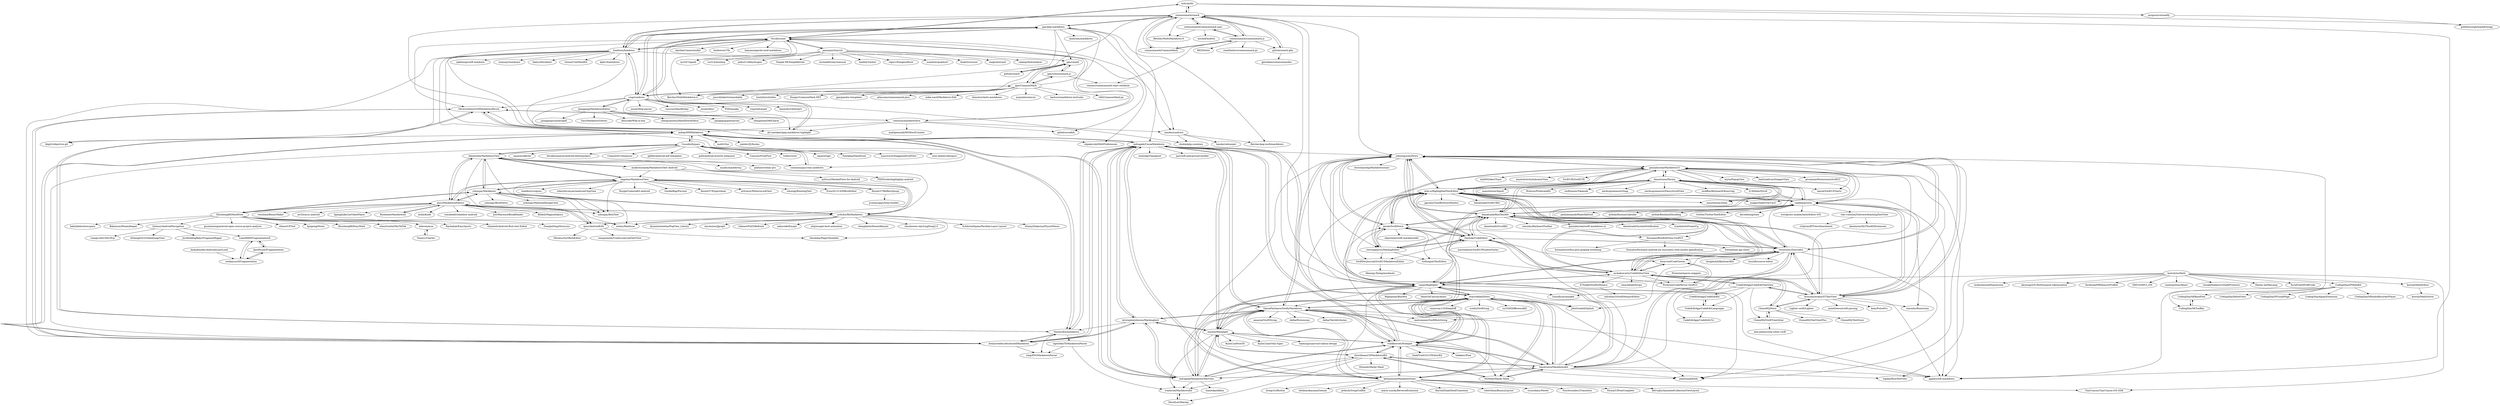 digraph G {
"mity/md4c" -> "commonmark/cmark"
"mity/md4c" -> "progsource/maddy"
"mity/md4c" -> "goldsborough/markdownpp"
"mity/md4c" -> "Orc/discount"
"mukeshsolanki/MarkdownView-Android" -> "tiagohm/MarkdownView"
"mukeshsolanki/MarkdownView-Android" -> "noties/Markwon" ["e"=1]
"mukeshsolanki/MarkdownView-Android" -> "mittsuu/MarkedView-for-Android" ["e"=1]
"mukeshsolanki/MarkdownView-Android" -> "PDDStudio/highlightjs-android" ["e"=1]
"mukeshsolanki/MarkdownView-Android" -> "falnatsheh/MarkdownView"
"dasautoooo/Parma" -> "gonzalezreal/MarkdownUI"
"dasautoooo/Parma" -> "kyle-n/HighlightedTextEditor"
"dasautoooo/Parma" -> "ftchirou/PredicateKit" ["e"=1]
"dasautoooo/Parma" -> "rajdeep/proton"
"dasautoooo/Parma" -> "twostraws/Sourceful"
"dasautoooo/Parma" -> "swiftwasm/Tokamak" ["e"=1]
"dasautoooo/Parma" -> "danielsaidi/RichTextKit"
"dasautoooo/Parma" -> "maustinstar/shiny" ["e"=1]
"dasautoooo/Parma" -> "nerdsupremacist/Snap" ["e"=1]
"dasautoooo/Parma" -> "nerdsupremacist/FancyScrollView" ["e"=1]
"dasautoooo/Parma" -> "mecid/SwiftUICharts" ["e"=1]
"dasautoooo/Parma" -> "nickffox/KeyboardObserving" ["e"=1]
"dasautoooo/Parma" -> "Q-Mobile/QGrid" ["e"=1]
"dasautoooo/Parma" -> "maustinstar/liquid" ["e"=1]
"dasautoooo/Parma" -> "paololeonardi/WaterfallGrid" ["e"=1]
"github/cmark-gfm" -> "commonmark/cmark"
"github/cmark-gfm" -> "gjtorikian/commonmarker"
"gonzalezreal/MarkdownUI" -> "dasautoooo/Parma"
"gonzalezreal/MarkdownUI" -> "kyle-n/HighlightedTextEditor"
"gonzalezreal/MarkdownUI" -> "joogps/SlideOverCard" ["e"=1]
"gonzalezreal/MarkdownUI" -> "johnxnguyen/Down"
"gonzalezreal/MarkdownUI" -> "apple/swift-markdown" ["e"=1]
"gonzalezreal/MarkdownUI" -> "exyte/PopupView" ["e"=1]
"gonzalezreal/MarkdownUI" -> "mecid/SwiftUICharts" ["e"=1]
"gonzalezreal/MarkdownUI" -> "badrinathvm/StepperView" ["e"=1]
"gonzalezreal/MarkdownUI" -> "jevonmao/PermissionsSwiftUI" ["e"=1]
"gonzalezreal/MarkdownUI" -> "maustinstar/shiny" ["e"=1]
"gonzalezreal/MarkdownUI" -> "elai950/AlertToast" ["e"=1]
"gonzalezreal/MarkdownUI" -> "exyte/ActivityIndicatorView" ["e"=1]
"gonzalezreal/MarkdownUI" -> "qeude/SwiftDown"
"gonzalezreal/MarkdownUI" -> "SwiftUIX/SwiftUIX" ["e"=1]
"gonzalezreal/MarkdownUI" -> "mchakravarty/CodeEditorView"
"iwasrobbed/Down" -> "SimonFairbairn/SwiftyMarkdown"
"iwasrobbed/Down" -> "JohnSundell/Ink" ["e"=1]
"iwasrobbed/Down" -> "keitaoouchi/MarkdownView"
"iwasrobbed/Down" -> "bmoliveira/MarkdownKit"
"iwasrobbed/Down" -> "ruddfawcett/Notepad"
"iwasrobbed/Down" -> "indragiek/CocoaMarkdown"
"iwasrobbed/Down" -> "JohnSundell/Splash" ["e"=1]
"iwasrobbed/Down" -> "macteo/Marklight"
"iwasrobbed/Down" -> "raspu/Highlightr"
"iwasrobbed/Down" -> "M2Mobi/Marky-Mark"
"iwasrobbed/Down" -> "malcommac/SwiftRichString" ["e"=1]
"iwasrobbed/Down" -> "onmyway133/DeepDiff" ["e"=1]
"iwasrobbed/Down" -> "scinfu/SwiftSoup" ["e"=1]
"iwasrobbed/Down" -> "indragiek/MarkdownTextView"
"iwasrobbed/Down" -> "ra1028/DifferenceKit" ["e"=1]
"janmojzis/tinyssh" -> "Orc/discount"
"janmojzis/tinyssh" -> "cadenji/foolrenderer" ["e"=1]
"janmojzis/tinyssh" -> "rui314/minilisp" ["e"=1]
"janmojzis/tinyssh" -> "xyz347/xpack" ["e"=1]
"janmojzis/tinyssh" -> "jedisct1/libhydrogen" ["e"=1]
"janmojzis/tinyssh" -> "Simple-XX/SimpleKernel" ["e"=1]
"janmojzis/tinyssh" -> "michaelforney/samurai" ["e"=1]
"janmojzis/tinyssh" -> "landley/toybox" ["e"=1]
"janmojzis/tinyssh" -> "rapiz1/DungeonRush" ["e"=1]
"janmojzis/tinyssh" -> "scandum/quadsort" ["e"=1]
"janmojzis/tinyssh" -> "kiukotsu/ucore" ["e"=1]
"janmojzis/tinyssh" -> "magicant/yash" ["e"=1]
"rajdeep/proton" -> "kyle-n/HighlightedTextEditor"
"rajdeep/proton" -> "airbnb/ResilientDecoding" ["e"=1]
"rajdeep/proton" -> "danielsaidi/RichTextKit"
"rajdeep/proton" -> "twitter/TwitterTextEditor" ["e"=1]
"rajdeep/proton" -> "krzyzanowskim/STTextView"
"rajdeep/proton" -> "dasautoooo/Parma"
"rajdeep/proton" -> "apple/swift-markdown" ["e"=1]
"rajdeep/proton" -> "davedelong/time" ["e"=1]
"rajdeep/proton" -> "vlas-voloshin/SubviewAttachingTextView"
"rajdeep/proton" -> "gonzalezreal/MarkdownUI"
"rajdeep/proton" -> "wordpress-mobile/AztecEditor-iOS" ["e"=1]
"rajdeep/proton" -> "airbnb/HorizonCalendar" ["e"=1]
"rajdeep/proton" -> "paololeonardi/WaterfallGrid" ["e"=1]
"rajdeep/proton" -> "simonbs/Runestone" ["e"=1]
"rajdeep/proton" -> "ruddfawcett/Notepad"
"falnatsheh/MarkdownView" -> "tiagohm/MarkdownView"
"falnatsheh/MarkdownView" -> "zzhoujay/Markdown"
"falnatsheh/MarkdownView" -> "Uncodin/bypass"
"falnatsheh/MarkdownView" -> "commonsguy/cwac-anddown"
"falnatsheh/MarkdownView" -> "myabc/markdownj" ["e"=1]
"falnatsheh/MarkdownView" -> "noties/Markwon" ["e"=1]
"falnatsheh/MarkdownView" -> "qinci/MarkdownEditors"
"falnatsheh/MarkdownView" -> "plafue/writeily-pro"
"falnatsheh/MarkdownView" -> "mukeshsolanki/MarkdownView-Android"
"falnatsheh/MarkdownView" -> "yydcdut/RxMarkdown"
"falnatsheh/MarkdownView" -> "zzhoujay/RichText" ["e"=1]
"mdiep/MMMarkdown" -> "dreamwieber/AttributedMarkdown"
"mdiep/MMMarkdown" -> "indragiek/CocoaMarkdown"
"mdiep/MMMarkdown" -> "OliverLetterer/GHMarkdownParser"
"mdiep/MMMarkdown" -> "NimbusKit/markdown"
"mdiep/MMMarkdown" -> "indragiek/MarkdownTextView"
"mdiep/MMMarkdown" -> "Uncodin/bypass"
"mdiep/MMMarkdown" -> "libgit2/objective-git" ["e"=1]
"mdiep/MMMarkdown" -> "mattt/Ono" ["e"=1]
"mdiep/MMMarkdown" -> "joeldev/JLRoutes" ["e"=1]
"mdiep/MMMarkdown" -> "shpakovski/MASPreferences" ["e"=1]
"qinci/MarkdownEditors" -> "qinci/AndroidEdit"
"qinci/MarkdownEditors" -> "zzhoujay/Markdown"
"qinci/MarkdownEditors" -> "zzhoujay/RichText" ["e"=1]
"qinci/MarkdownEditors" -> "tiagohm/MarkdownView"
"qinci/MarkdownEditors" -> "yydcdut/RxMarkdown"
"qinci/MarkdownEditors" -> "Ryeeeeee/MarkdownX"
"qinci/MarkdownEditors" -> "mthli/Knife" ["e"=1]
"qinci/MarkdownEditors" -> "Shouheng88/MarkNote"
"qinci/MarkdownEditors" -> "wasabeef/richeditor-android" ["e"=1]
"qinci/MarkdownEditors" -> "JustWayward/BookReader" ["e"=1]
"qinci/MarkdownEditors" -> "Bilibili/MagicaSakura" ["e"=1]
"qinci/MarkdownEditors" -> "venshine/BezierMaker" ["e"=1]
"qinci/MarkdownEditors" -> "mr5/icarus-android" ["e"=1]
"qinci/MarkdownEditors" -> "falnatsheh/MarkdownView"
"qinci/MarkdownEditors" -> "lipangit/JieCaoVideoPlayer" ["e"=1]
"commonmark/commonmark-spec" -> "commonmark/commonmark.js"
"commonmark/commonmark-spec" -> "commonmark/cmark"
"commonmark/commonmark-spec" -> "michelf/mdtest"
"commonmark/commonmark-spec" -> "fletcher/MultiMarkdown-6" ["e"=1]
"Uncodin/bypass" -> "commonsguy/cwac-anddown"
"Uncodin/bypass" -> "falnatsheh/MarkdownView"
"Uncodin/bypass" -> "Commit451/bypasses"
"Uncodin/bypass" -> "mdiep/MMMarkdown"
"Uncodin/bypass" -> "jgilfelt/android-adt-templates" ["e"=1]
"Uncodin/bypass" -> "path/android-priority-jobqueue" ["e"=1]
"Uncodin/bypass" -> "Comcast/FreeFlow" ["e"=1]
"Uncodin/bypass" -> "trello/victor" ["e"=1]
"Uncodin/bypass" -> "square/tape" ["e"=1]
"Uncodin/bypass" -> "foxykeep/DataDroid" ["e"=1]
"Uncodin/bypass" -> "dreamwieber/AttributedMarkdown"
"Uncodin/bypass" -> "maurycyw/StaggeredGridView" ["e"=1]
"Uncodin/bypass" -> "octo-online/robospice" ["e"=1]
"Uncodin/bypass" -> "square/sqlbrite" ["e"=1]
"Uncodin/bypass" -> "derekbrameyer/android-betterpickers" ["e"=1]
"commonmark/CommonMark" -> "commonmark/cmark"
"commonmark/CommonMark" -> "commonmark/commonmark.js"
"jgm/commonmark.js" -> "jgm/CommonMark"
"jgm/commonmark.js" -> "jgm/cmark"
"jgm/commonmark.js" -> "rexxars/commonmark-react-renderer"
"SimonFairbairn/SwiftyMarkdown" -> "bmoliveira/MarkdownKit"
"SimonFairbairn/SwiftyMarkdown" -> "keitaoouchi/MarkdownView"
"SimonFairbairn/SwiftyMarkdown" -> "iwasrobbed/Down"
"SimonFairbairn/SwiftyMarkdown" -> "johnxnguyen/Down"
"SimonFairbairn/SwiftyMarkdown" -> "ruddfawcett/Notepad"
"SimonFairbairn/SwiftyMarkdown" -> "indragiek/MarkdownTextView"
"SimonFairbairn/SwiftyMarkdown" -> "JohnSundell/Ink" ["e"=1]
"SimonFairbairn/SwiftyMarkdown" -> "delba/TextAttributes" ["e"=1]
"SimonFairbairn/SwiftyMarkdown" -> "macteo/Marklight"
"SimonFairbairn/SwiftyMarkdown" -> "amayne/SwiftString" ["e"=1]
"SimonFairbairn/SwiftyMarkdown" -> "indragiek/CocoaMarkdown"
"SimonFairbairn/SwiftyMarkdown" -> "delba/Permission" ["e"=1]
"SimonFairbairn/SwiftyMarkdown" -> "malcommac/SwiftRichString" ["e"=1]
"SimonFairbairn/SwiftyMarkdown" -> "apple/swift-markdown" ["e"=1]
"SimonFairbairn/SwiftyMarkdown" -> "kristopherjohnson/Markingbird"
"commonmark/cmark" -> "github/cmark-gfm"
"commonmark/cmark" -> "commonmark/commonmark-spec"
"commonmark/cmark" -> "mity/md4c"
"commonmark/cmark" -> "commonmark/CommonMark"
"commonmark/cmark" -> "commonmark/commonmark.js"
"commonmark/cmark" -> "iwasrobbed/Down"
"commonmark/cmark" -> "github/cmark"
"commonmark/cmark" -> "indragiek/CocoaMarkdown"
"commonmark/cmark" -> "johnxnguyen/Down"
"commonmark/cmark" -> "hoedown/hoedown"
"commonmark/cmark" -> "ali-rantakari/peg-markdown-highlight"
"commonmark/cmark" -> "apple/swift-markdown" ["e"=1]
"commonmark/cmark" -> "jgm/peg-markdown"
"commonmark/cmark" -> "fletcher/MultiMarkdown-6" ["e"=1]
"commonmark/cmark" -> "raspu/Highlightr"
"mchakravarty/CodeEditorView" -> "ZeeZide/CodeEditor"
"mchakravarty/CodeEditorView" -> "dwarvesf/CodeViewer"
"mchakravarty/CodeEditorView" -> "kyle-n/HighlightedTextEditor"
"mchakravarty/CodeEditorView" -> "krzyzanowskim/STTextView"
"mchakravarty/CodeEditorView" -> "ChimeHQ/Neon"
"mchakravarty/CodeEditorView" -> "twostraws/Sourceful"
"mchakravarty/CodeEditorView" -> "Pictarine/CodeMirror-SwiftUI"
"mchakravarty/CodeEditorView" -> "ICToolkit/SwiftyMonaco"
"mchakravarty/CodeEditorView" -> "gonzalezreal/MarkdownUI"
"mchakravarty/CodeEditorView" -> "qeude/SwiftDown"
"mchakravarty/CodeEditorView" -> "CodeEditApp/CodeEditTextView"
"mchakravarty/CodeEditorView" -> "raspu/Highlightr"
"mchakravarty/CodeEditorView" -> "danielsaidi/RichTextKit"
"mchakravarty/CodeEditorView" -> "omaralbeik/Drops" ["e"=1]
"johnxnguyen/Down" -> "gonzalezreal/MarkdownUI"
"johnxnguyen/Down" -> "kyle-n/HighlightedTextEditor"
"johnxnguyen/Down" -> "SimonFairbairn/SwiftyMarkdown"
"johnxnguyen/Down" -> "apple/swift-markdown" ["e"=1]
"johnxnguyen/Down" -> "qeude/SwiftDown"
"johnxnguyen/Down" -> "bmoliveira/MarkdownKit"
"johnxnguyen/Down" -> "ZeeZide/CodeEditor"
"johnxnguyen/Down" -> "danielsaidi/RichTextKit"
"johnxnguyen/Down" -> "christianselig/Markdownosaur" ["e"=1]
"johnxnguyen/Down" -> "keitaoouchi/MarkdownView"
"johnxnguyen/Down" -> "JohnSundell/Ink" ["e"=1]
"johnxnguyen/Down" -> "krzyzanowskim/STTextView"
"johnxnguyen/Down" -> "rajdeep/proton"
"johnxnguyen/Down" -> "twostraws/Sourceful"
"johnxnguyen/Down" -> "stevengharris/MarkupEditor"
"keitaoouchi/MarkdownView" -> "SimonFairbairn/SwiftyMarkdown"
"keitaoouchi/MarkdownView" -> "HarshilShah/DeckTransition" ["e"=1]
"keitaoouchi/MarkdownView" -> "iwasrobbed/Down"
"keitaoouchi/MarkdownView" -> "roberthein/BouncyLayout" ["e"=1]
"keitaoouchi/MarkdownView" -> "cruisediary/Pastel" ["e"=1]
"keitaoouchi/MarkdownView" -> "Touchwonders/Transition" ["e"=1]
"keitaoouchi/MarkdownView" -> "Nirma/UIFontComplete" ["e"=1]
"keitaoouchi/MarkdownView" -> "ruddfawcett/Notepad"
"keitaoouchi/MarkdownView" -> "KelvinJin/AnimatedCollectionViewLayout" ["e"=1]
"keitaoouchi/MarkdownView" -> "loregr/LGButton" ["e"=1]
"keitaoouchi/MarkdownView" -> "shoheiyokoyama/Gemini" ["e"=1]
"keitaoouchi/MarkdownView" -> "jerkoch/SwipeCellKit" ["e"=1]
"keitaoouchi/MarkdownView" -> "TinyCrayon/TinyCrayon-iOS-SDK" ["e"=1]
"keitaoouchi/MarkdownView" -> "marty-suzuki/ReverseExtension" ["e"=1]
"keitaoouchi/MarkdownView" -> "indragiek/CocoaMarkdown"
"raspu/Highlightr" -> "twostraws/Sourceful"
"raspu/Highlightr" -> "louisdh/savannakit" ["e"=1]
"raspu/Highlightr" -> "ruddfawcett/Notepad"
"raspu/Highlightr" -> "ZeeZide/CodeEditor"
"raspu/Highlightr" -> "iwasrobbed/Down"
"raspu/Highlightr" -> "kyle-n/HighlightedTextEditor"
"raspu/Highlightr" -> "JohnSundell/Splash" ["e"=1]
"raspu/Highlightr" -> "macteo/Marklight"
"raspu/Highlightr" -> "keitaoouchi/MarkdownView"
"raspu/Highlightr" -> "SimonFairbairn/SwiftyMarkdown"
"raspu/Highlightr" -> "apple/swift-markdown" ["e"=1]
"raspu/Highlightr" -> "mchakravarty/CodeEditorView"
"raspu/Highlightr" -> "Rightpoint/BonMot" ["e"=1]
"raspu/Highlightr" -> "IdeasOnCanvas/Aiolos" ["e"=1]
"raspu/Highlightr" -> "JohnSundell/Ink" ["e"=1]
"vmg/sundown" -> "hoedown/hoedown"
"vmg/sundown" -> "FSX/misaka" ["e"=1]
"vmg/sundown" -> "vmg/redcarpet" ["e"=1]
"vmg/sundown" -> "Orc/discount"
"vmg/sundown" -> "benmills/robotskirt"
"vmg/sundown" -> "jgm/peg-markdown"
"vmg/sundown" -> "ali-rantakari/peg-markdown-highlight"
"vmg/sundown" -> "mdiep/MMMarkdown"
"vmg/sundown" -> "chobie/php-sundown"
"vmg/sundown" -> "jijinggang/MarkdownEditor"
"vmg/sundown" -> "OliverLetterer/GHMarkdownParser"
"vmg/sundown" -> "joyent/http-parser" ["e"=1]
"vmg/sundown" -> "russross/blackfriday" ["e"=1]
"vmg/sundown" -> "jgm/CommonMark"
"vmg/sundown" -> "joyent/libuv" ["e"=1]
"dreamwieber/AttributedMarkdown" -> "NimbusKit/markdown"
"dreamwieber/AttributedMarkdown" -> "mdiep/MMMarkdown"
"dreamwieber/AttributedMarkdown" -> "OliverLetterer/GHMarkdownParser"
"dreamwieber/AttributedMarkdown" -> "indragiek/CocoaMarkdown"
"dreamwieber/AttributedMarkdown" -> "xing/XNGMarkdownParser"
"dreamwieber/AttributedMarkdown" -> "kristopherjohnson/Markingbird"
"Ryeeeeee/MarkdownX" -> "qinci/MarkdownEditors"
"rentzsch/markdownlive" -> "Orc/discount"
"rentzsch/markdownlive" -> "OliverLetterer/GHMarkdownParser"
"rentzsch/markdownlive" -> "ali-rantakari/peg-markdown-highlight"
"rentzsch/markdownlive" -> "mattgemmell/MGWordCounter"
"rentzsch/markdownlive" -> "glebd/cocoafob" ["e"=1]
"rentzsch/markdownlive" -> "mdiep/MMMarkdown"
"rentzsch/markdownlive" -> "tanoku/sundown"
"jgm/cmark" -> "github/cmark"
"jgm/cmark" -> "jgm/CommonMark"
"jgm/cmark" -> "jgm/commonmark.js"
"jgm/cmark" -> "fletcher/MultiMarkdown-4" ["e"=1]
"jgm/CommonMark" -> "jgm/commonmark.js"
"jgm/CommonMark" -> "jgm/cmark"
"jgm/CommonMark" -> "jonschlinkert/remarkable" ["e"=1]
"jgm/CommonMark" -> "timtylin/scholdoc" ["e"=1]
"jgm/CommonMark" -> "Knagis/CommonMark.NET" ["e"=1]
"jgm/CommonMark" -> "fletcher/MultiMarkdown-4" ["e"=1]
"jgm/CommonMark" -> "jgm/pandoc-templates" ["e"=1]
"jgm/CommonMark" -> "vmg/sundown"
"jgm/CommonMark" -> "jgm/peg-markdown"
"jgm/CommonMark" -> "atlassian/commonmark-java" ["e"=1]
"jgm/CommonMark" -> "mike-ward/Markdown-Edit" ["e"=1]
"jgm/CommonMark" -> "domchristie/to-markdown" ["e"=1]
"jgm/CommonMark" -> "mojombo/semver" ["e"=1]
"jgm/CommonMark" -> "karlcow/markdown-testsuite"
"jgm/CommonMark" -> "rtfd/CommonMark-py"
"NimbusKit/markdown" -> "dreamwieber/AttributedMarkdown"
"NimbusKit/markdown" -> "mdiep/MMMarkdown"
"NimbusKit/markdown" -> "xing/XNGMarkdownParser"
"NimbusKit/markdown" -> "indragiek/CocoaMarkdown"
"NimbusKit/markdown" -> "OliverLetterer/GHMarkdownParser"
"NimbusKit/markdown" -> "laptobbe/TSMarkdownParser"
"Orc/discount" -> "rentzsch/markdownlive"
"Orc/discount" -> "hoedown/hoedown"
"Orc/discount" -> "OliverLetterer/GHMarkdownParser"
"Orc/discount" -> "vmg/sundown"
"Orc/discount" -> "jgm/peg-markdown"
"Orc/discount" -> "janmojzis/tinyssh"
"Orc/discount" -> "mity/md4c"
"Orc/discount" -> "ali-rantakari/peg-markdown-highlight"
"Orc/discount" -> "glebd/cocoafob" ["e"=1]
"Orc/discount" -> "karelia/ConnectionKit" ["e"=1]
"Orc/discount" -> "tanoku/sundown"
"Orc/discount" -> "loadzero/si78c" ["e"=1]
"Orc/discount" -> "xyz347/xpack" ["e"=1]
"Orc/discount" -> "fletcher/MultiMarkdown-4" ["e"=1]
"Orc/discount" -> "hamano/apache-mod-markdown"
"zzhoujay/Markdown" -> "yydcdut/RxMarkdown"
"zzhoujay/Markdown" -> "zzhoujay/RichText" ["e"=1]
"zzhoujay/Markdown" -> "tiagohm/MarkdownView"
"zzhoujay/Markdown" -> "qinci/MarkdownEditors"
"zzhoujay/Markdown" -> "falnatsheh/MarkdownView"
"zzhoujay/Markdown" -> "qinci/AndroidEdit"
"zzhoujay/Markdown" -> "Shouheng88/MarkNote"
"zzhoujay/Markdown" -> "zzhoujay/RichEditor"
"zzhoujay/Markdown" -> "zzhoujay/MaterialDesignColor" ["e"=1]
"indragiek/CocoaMarkdown" -> "mdiep/MMMarkdown"
"indragiek/CocoaMarkdown" -> "indragiek/MarkdownTextView"
"indragiek/CocoaMarkdown" -> "dreamwieber/AttributedMarkdown"
"indragiek/CocoaMarkdown" -> "iwasrobbed/Down"
"indragiek/CocoaMarkdown" -> "kristopherjohnson/Markingbird"
"indragiek/CocoaMarkdown" -> "NimbusKit/markdown"
"indragiek/CocoaMarkdown" -> "keitaoouchi/MarkdownView"
"indragiek/CocoaMarkdown" -> "macteo/Marklight"
"indragiek/CocoaMarkdown" -> "SimonFairbairn/SwiftyMarkdown"
"indragiek/CocoaMarkdown" -> "ruddfawcett/Notepad"
"indragiek/CocoaMarkdown" -> "osteslag/Changeset" ["e"=1]
"indragiek/CocoaMarkdown" -> "johnxnguyen/Down"
"indragiek/CocoaMarkdown" -> "OliverLetterer/GHMarkdownParser"
"indragiek/CocoaMarkdown" -> "raspu/Highlightr"
"indragiek/CocoaMarkdown" -> "jas/swift-playground-builder" ["e"=1]
"indragiek/MarkdownTextView" -> "macteo/Marklight"
"indragiek/MarkdownTextView" -> "ruddfawcett/Notepad"
"indragiek/MarkdownTextView" -> "indragiek/CocoaMarkdown"
"indragiek/MarkdownTextView" -> "SimonFairbairn/SwiftyMarkdown"
"indragiek/MarkdownTextView" -> "kristopherjohnson/Markingbird"
"indragiek/MarkdownTextView" -> "iwasrobbed/Down"
"indragiek/MarkdownTextView" -> "mdiep/MMMarkdown"
"indragiek/MarkdownTextView" -> "bmoliveira/MarkdownKit"
"indragiek/MarkdownTextView" -> "chrisdhaan/CDMarkdownKit"
"indragiek/MarkdownTextView" -> "tnantoka/edhita" ["e"=1]
"indragiek/MarkdownTextView" -> "ivanbruel/MarkdownKit"
"kristopherjohnson/Markingbird" -> "macteo/Marklight"
"kristopherjohnson/Markingbird" -> "indragiek/MarkdownTextView"
"kristopherjohnson/Markingbird" -> "indragiek/CocoaMarkdown"
"kristopherjohnson/Markingbird" -> "SimonFairbairn/SwiftyMarkdown"
"kristopherjohnson/Markingbird" -> "dreamwieber/AttributedMarkdown"
"kristopherjohnson/Markingbird" -> "NimbusKit/markdown"
"ruddfawcett/Notepad" -> "indragiek/MarkdownTextView"
"ruddfawcett/Notepad" -> "macteo/Marklight"
"ruddfawcett/Notepad" -> "iwasrobbed/Down"
"ruddfawcett/Notepad" -> "SimonFairbairn/SwiftyMarkdown"
"ruddfawcett/Notepad" -> "raspu/Highlightr"
"ruddfawcett/Notepad" -> "keitaoouchi/MarkdownView"
"ruddfawcett/Notepad" -> "chrisdhaan/CDMarkdownKit"
"ruddfawcett/Notepad" -> "bmoliveira/MarkdownKit"
"ruddfawcett/Notepad" -> "kyle-n/HighlightedTextEditor"
"ruddfawcett/Notepad" -> "rajdeep/proton"
"ruddfawcett/Notepad" -> "M2Mobi/Marky-Mark"
"ruddfawcett/Notepad" -> "lukakerr/Pine" ["e"=1]
"ruddfawcett/Notepad" -> "qeude/SwiftDown"
"ruddfawcett/Notepad" -> "GeekTree0101/VEditorKit" ["e"=1]
"ruddfawcett/Notepad" -> "indragiek/CocoaMarkdown"
"jijinggang/MarkdownEditor" -> "Siyy/MarkdownViewer"
"jijinggang/MarkdownEditor" -> "dmscode/Wiki-in-box" ["e"=1]
"jijinggang/MarkdownEditor" -> "chenguanzhou/MarkDownEditor" ["e"=1]
"jijinggang/MarkdownEditor" -> "jijinggang/golocproxy"
"jijinggang/MarkdownEditor" -> "zhangshine/MdCharm" ["e"=1]
"jijinggang/MarkdownEditor" -> "jijinggang/sumatrapdf"
"jijinggang/MarkdownEditor" -> "vmg/sundown"
"github/cmark" -> "jgm/cmark"
"tanoku/sundown" -> "tanoku/redcarpet" ["e"=1]
"tanoku/sundown" -> "fletcher/peg-multimarkdown" ["e"=1]
"tanoku/sundown" -> "chobie/php-sundown"
"kostub/iosMath" -> "kostub/MathEditor"
"kostub/iosMath" -> "CodingSha/SPMathKit"
"kostub/iosMath" -> "tophat/RichTextView" ["e"=1]
"kostub/iosMath" -> "EyreFree/EFQRCode" ["e"=1]
"kostub/iosMath" -> "nicklockwood/Expression" ["e"=1]
"kostub/iosMath" -> "raspu/Highlightr"
"kostub/iosMath" -> "TinyCrayon/TinyCrayon-iOS-SDK" ["e"=1]
"kostub/iosMath" -> "skyming/iOS-Performance-Optimization" ["e"=1]
"kostub/iosMath" -> "facebook/FBMemoryProfiler" ["e"=1]
"kostub/iosMath" -> "QMUI/QMUI_iOS" ["e"=1]
"kostub/iosMath" -> "meituan/EasyReact" ["e"=1]
"kostub/iosMath" -> "lsmakethebest/LSSafeProtector" ["e"=1]
"kostub/iosMath" -> "Harley-xk/MaLiang" ["e"=1]
"qinci/AndroidEdit" -> "qinci/MarkdownEditors"
"qinci/AndroidEdit" -> "wangshaolei/UnderLineLinkTextView" ["e"=1]
"qinci/AndroidEdit" -> "Hitomis/SortRichEditor"
"qinci/AndroidEdit" -> "ldoublem/PaperShredder" ["e"=1]
"M2Mobi/Marky-Mark" -> "chrisdhaan/CDMarkdownKit"
"M2Mobi/Marky-Mark" -> "bmoliveira/MarkdownKit"
"M2Mobi/Marky-Mark" -> "iwasrobbed/Down"
"bmoliveira/MarkdownKit" -> "SimonFairbairn/SwiftyMarkdown"
"bmoliveira/MarkdownKit" -> "iwasrobbed/Down"
"bmoliveira/MarkdownKit" -> "chrisdhaan/CDMarkdownKit"
"bmoliveira/MarkdownKit" -> "M2Mobi/Marky-Mark"
"bmoliveira/MarkdownKit" -> "johnxnguyen/Down"
"bmoliveira/MarkdownKit" -> "ruddfawcett/Notepad"
"bmoliveira/MarkdownKit" -> "JohnSundell/Ink" ["e"=1]
"bmoliveira/MarkdownKit" -> "tophat/RichTextView" ["e"=1]
"bmoliveira/MarkdownKit" -> "indragiek/MarkdownTextView"
"bmoliveira/MarkdownKit" -> "apple/swift-markdown" ["e"=1]
"bmoliveira/MarkdownKit" -> "gonzalezreal/MarkdownUI"
"bmoliveira/MarkdownKit" -> "keitaoouchi/MarkdownView"
"bmoliveira/MarkdownKit" -> "raspu/Highlightr"
"bmoliveira/MarkdownKit" -> "danielsaidi/RichTextKit"
"bmoliveira/MarkdownKit" -> "twostraws/Sourceful"
"twostraws/Sourceful" -> "raspu/Highlightr"
"twostraws/Sourceful" -> "louisdh/source-editor" ["e"=1]
"twostraws/Sourceful" -> "kyle-n/HighlightedTextEditor"
"twostraws/Sourceful" -> "dwarvesf/CodeViewer"
"twostraws/Sourceful" -> "mchakravarty/CodeEditorView"
"twostraws/Sourceful" -> "louisdh/savannakit" ["e"=1]
"twostraws/Sourceful" -> "ZeeZide/CodeEditor"
"twostraws/Sourceful" -> "krzyzanowskim/STTextView"
"twostraws/Sourceful" -> "dasautoooo/Parma"
"twostraws/Sourceful" -> "rajdeep/proton"
"twostraws/Sourceful" -> "JohnSundell/Splash" ["e"=1]
"twostraws/Sourceful" -> "johnxnguyen/Down"
"twostraws/Sourceful" -> "bmoliveira/MarkdownKit"
"twostraws/Sourceful" -> "JohnSundell/Ink" ["e"=1]
"twostraws/Sourceful" -> "douglashill/KeyboardKit" ["e"=1]
"tiagohm/MarkdownView" -> "zzhoujay/Markdown"
"tiagohm/MarkdownView" -> "robertlevonyan/materialChipView" ["e"=1]
"tiagohm/MarkdownView" -> "yydcdut/RxMarkdown"
"tiagohm/MarkdownView" -> "falnatsheh/MarkdownView"
"tiagohm/MarkdownView" -> "florent37/RxRetroJsoup"
"tiagohm/MarkdownView" -> "noties/Markwon" ["e"=1]
"tiagohm/MarkdownView" -> "flurgle/CameraKit-Android" ["e"=1]
"tiagohm/MarkdownView" -> "qinci/MarkdownEditors"
"tiagohm/MarkdownView" -> "GoodieBag/Pinview" ["e"=1]
"tiagohm/MarkdownView" -> "zzhoujay/RichText" ["e"=1]
"tiagohm/MarkdownView" -> "florent37/ExpectAnim" ["e"=1]
"tiagohm/MarkdownView" -> "aritraroy/PatternLockView" ["e"=1]
"tiagohm/MarkdownView" -> "sdsmdg/RotatingText" ["e"=1]
"tiagohm/MarkdownView" -> "Even201314/MRichEditor" ["e"=1]
"tiagohm/MarkdownView" -> "steelkiwi/cropiwa" ["e"=1]
"florent37/RxRetroJsoup" -> "tiagohm/MarkdownView"
"florent37/RxRetroJsoup" -> "jrummyapps/html-builder" ["e"=1]
"Shouheng88/MarkNote" -> "qinci/MarkdownEditors"
"Shouheng88/MarkNote" -> "lguipeng/Notes" ["e"=1]
"Shouheng88/MarkNote" -> "Shouheng88/EasyMark"
"Shouheng88/MarkNote" -> "whenSunSet/MyTikTok" ["e"=1]
"Shouheng88/MarkNote" -> "zeleven/mua"
"Shouheng88/MarkNote" -> "zzhoujay/Markdown"
"Shouheng88/MarkNote" -> "Rayhahah/EasySports" ["e"=1]
"Shouheng88/MarkNote" -> "chinalwb/Android-Rich-text-Editor" ["e"=1]
"Shouheng88/MarkNote" -> "DuanJiaNing/Musicoco" ["e"=1]
"Shouheng88/MarkNote" -> "babylikebird/owspace" ["e"=1]
"Shouheng88/MarkNote" -> "Bakumon/MoneyKeeper" ["e"=1]
"Shouheng88/MarkNote" -> "listenzz/AndroidNavigation"
"Shouheng88/MarkNote" -> "guoxiaoxing/android-open-source-project-analysis" ["e"=1]
"Shouheng88/MarkNote" -> "noties/Markwon" ["e"=1]
"Shouheng88/MarkNote" -> "eleme/UETool" ["e"=1]
"JantHsueh/Fragmentation" -> "weikaiyun/SFragmentation"
"JantHsueh/Fragmentation" -> "Liam6666/FragmentationX"
"yydcdut/RxMarkdown" -> "zzhoujay/Markdown"
"yydcdut/RxMarkdown" -> "tiagohm/MarkdownView"
"yydcdut/RxMarkdown" -> "qinci/MarkdownEditors"
"yydcdut/RxMarkdown" -> "SchibstedSpain/Parallax-Layer-Layout" ["e"=1]
"yydcdut/RxMarkdown" -> "ShamylZakariya/FlyoutMenus" ["e"=1]
"yydcdut/RxMarkdown" -> "ldoublem/PaperShredder" ["e"=1]
"yydcdut/RxMarkdown" -> "noties/Markwon" ["e"=1]
"yydcdut/RxMarkdown" -> "dynamitechetan/FogView_Library" ["e"=1]
"yydcdut/RxMarkdown" -> "mychoices/Jgraph" ["e"=1]
"yydcdut/RxMarkdown" -> "lubeast/PullToRefresh" ["e"=1]
"yydcdut/RxMarkdown" -> "nekocode/Emojix" ["e"=1]
"yydcdut/RxMarkdown" -> "ybq/nougat-boot-animation" ["e"=1]
"yydcdut/RxMarkdown" -> "chengdazhi/DecentBanner" ["e"=1]
"yydcdut/RxMarkdown" -> "qinci/AndroidEdit"
"yydcdut/RxMarkdown" -> "zhoubowen-sky/LingDong2.0" ["e"=1]
"listenzz/AndroidNavigation" -> "Liam6666/FragmentationX"
"listenzz/AndroidNavigation" -> "LiangLuDev/DevMvp"
"listenzz/AndroidNavigation" -> "sfsheng0322/GlideImageView" ["e"=1]
"listenzz/AndroidNavigation" -> "JustKiddingBaby/FragmentRigger" ["e"=1]
"weikaiyun/SFragmentation" -> "JantHsueh/Fragmentation"
"weikaiyun/SFragmentation" -> "Liam6666/FragmentationX"
"TonnyL/Charles" -> "zeleven/mua"
"laptobbe/TSMarkdownParser" -> "ivanbruel/MarkdownKit"
"laptobbe/TSMarkdownParser" -> "xing/XNGMarkdownParser"
"Liam6666/FragmentationX" -> "JantHsueh/Fragmentation"
"Liam6666/FragmentationX" -> "weikaiyun/SFragmentation"
"Pictarine/macos-snippets" -> "Pictarine/CodeMirror-SwiftUI"
"kyle-n/HighlightedTextEditor" -> "ZeeZide/CodeEditor"
"kyle-n/HighlightedTextEditor" -> "qeude/SwiftDown"
"kyle-n/HighlightedTextEditor" -> "dasautoooo/Parma"
"kyle-n/HighlightedTextEditor" -> "mchakravarty/CodeEditorView"
"kyle-n/HighlightedTextEditor" -> "rajdeep/proton"
"kyle-n/HighlightedTextEditor" -> "gonzalezreal/MarkdownUI"
"kyle-n/HighlightedTextEditor" -> "danielsaidi/RichTextKit"
"kyle-n/HighlightedTextEditor" -> "johnxnguyen/Down"
"kyle-n/HighlightedTextEditor" -> "twostraws/Sourceful"
"kyle-n/HighlightedTextEditor" -> "stevengharris/MarkupEditor"
"kyle-n/HighlightedTextEditor" -> "danielsaidi/SwiftUIKit" ["e"=1]
"kyle-n/HighlightedTextEditor" -> "maustinstar/shiny" ["e"=1]
"kyle-n/HighlightedTextEditor" -> "ggruen/CloudKitSyncMonitor" ["e"=1]
"kyle-n/HighlightedTextEditor" -> "raspu/Highlightr"
"kyle-n/HighlightedTextEditor" -> "joogps/SlideOverCard" ["e"=1]
"hoedown/hoedown" -> "vmg/sundown"
"hoedown/hoedown" -> "ali-rantakari/peg-markdown-highlight"
"hoedown/hoedown" -> "Orc/discount"
"hoedown/hoedown" -> "jgm/peg-markdown"
"hoedown/hoedown" -> "commonsguy/cwac-anddown"
"hoedown/hoedown" -> "mdiep/MMMarkdown"
"hoedown/hoedown" -> "commonmark/cmark"
"hoedown/hoedown" -> "jgm/cmark"
"hoedown/hoedown" -> "uranusjr/macdown" ["e"=1]
"hoedown/hoedown" -> "libgit2/objective-git" ["e"=1]
"hoedown/hoedown" -> "faelys/libsoldout"
"hoedown/hoedown" -> "cloose/CuteMarkEd" ["e"=1]
"hoedown/hoedown" -> "dreamwieber/AttributedMarkdown"
"hoedown/hoedown" -> "kjdev/hoextdown"
"hoedown/hoedown" -> "njdehoog/swift-hoedown"
"ICToolkit/SwiftyMonaco" -> "mfcollins3/SwiftMonacoEditor"
"ZeeZide/CodeEditor" -> "mchakravarty/CodeEditorView"
"ZeeZide/CodeEditor" -> "kyle-n/HighlightedTextEditor"
"ZeeZide/CodeEditor" -> "Pictarine/CodeMirror-SwiftUI"
"ZeeZide/CodeEditor" -> "dwarvesf/CodeViewer"
"ZeeZide/CodeEditor" -> "stevengharris/MarkupEditor"
"ZeeZide/CodeEditor" -> "danielsaidi/RichTextKit"
"ZeeZide/CodeEditor" -> "twostraws/Sourceful"
"ZeeZide/CodeEditor" -> "johnxnguyen/Down"
"ZeeZide/CodeEditor" -> "qeude/SwiftDown"
"ZeeZide/CodeEditor" -> "raspu/Highlightr"
"ZeeZide/CodeEditor" -> "martinlexow/SwiftUIWindowStyles" ["e"=1]
"ZeeZide/CodeEditor" -> "SwiftDevJournal/SwiftUIMarkdownEditor"
"commonmark/commonmark.js" -> "commonmark/commonmark-spec"
"commonmark/commonmark.js" -> "commonmark/cmark"
"commonmark/commonmark.js" -> "commonmark/CommonMark"
"commonmark/commonmark.js" -> "github/cmark-gfm"
"commonmark/commonmark.js" -> "readthedocs/commonmark.py"
"commonmark/commonmark.js" -> "rexxars/commonmark-react-renderer"
"commonmark/commonmark.js" -> "88250/lute" ["e"=1]
"zeleven/mua" -> "TonnyL/Charles"
"jgm/peg-markdown" -> "ali-rantakari/peg-markdown-highlight"
"jgm/peg-markdown" -> "fletcher/peg-multimarkdown" ["e"=1]
"jgm/peg-markdown" -> "tanoku/sundown"
"jgm/peg-markdown" -> "Orc/discount"
"jgm/peg-markdown" -> "fletcher/MultiMarkdown-4" ["e"=1]
"jgm/peg-markdown" -> "knieriem/markdown"
"jgm/peg-markdown" -> "hoedown/hoedown"
"jgm/peg-markdown" -> "vmg/sundown"
"jgm/peg-markdown" -> "shpakovski/MASPreferences" ["e"=1]
"jgm/peg-markdown" -> "jgm/cmark"
"jgm/peg-markdown" -> "commonmark/cmark"
"macteo/Marklight" -> "indragiek/MarkdownTextView"
"macteo/Marklight" -> "kristopherjohnson/Markingbird"
"macteo/Marklight" -> "ruddfawcett/Notepad"
"macteo/Marklight" -> "SimonFairbairn/SwiftyMarkdown"
"macteo/Marklight" -> "iwasrobbed/Down"
"macteo/Marklight" -> "chrisdhaan/CDMarkdownKit"
"macteo/Marklight" -> "indragiek/CocoaMarkdown"
"macteo/Marklight" -> "raspu/Highlightr"
"macteo/Marklight" -> "baimingxuan/vue3-admin-design" ["e"=1]
"macteo/Marklight" -> "KylinC/mPose3D" ["e"=1]
"macteo/Marklight" -> "KylinC/mmVital-Signs" ["e"=1]
"macteo/Marklight" -> "ivanbruel/MarkdownKit"
"progsource/maddy" -> "goldsborough/markdownpp"
"CodingSha/SKBaseFont" -> "CodingSha/SKToolBar"
"CodingSha/SKToolBar" -> "CodingSha/SKBaseFont"
"CodingSha/SPMathKit" -> "CodingSha/SPAudioRecorderPlayer"
"CodingSha/SPMathKit" -> "CodingSha/DefultView"
"CodingSha/SPMathKit" -> "CodingSha/SPGuidePage"
"CodingSha/SPMathKit" -> "CodingSha/SKBaseFont"
"CodingSha/SPMathKit" -> "CodingSha/SKToolBar"
"CodingSha/SPMathKit" -> "CodingSha/AlipayExtension"
"vlas-voloshin/SubviewAttachingTextView" -> "kaizeiyimi/XLYTextKitExtension"
"vlas-voloshin/SubviewAttachingTextView" -> "rickytan/RTViewAttachment"
"chrisdhaan/CDMarkdownKit" -> "M2Mobi/Marky-Mark"
"chrisdhaan/CDMarkdownKit" -> "bmoliveira/MarkdownKit"
"chrisdhaan/CDMarkdownKit" -> "DavidLari/Haring"
"chrisdhaan/CDMarkdownKit" -> "ruddfawcett/Notepad"
"chrisdhaan/CDMarkdownKit" -> "macteo/Marklight"
"chrisdhaan/CDMarkdownKit" -> "M2mobi/Marky-Mark"
"chrisdhaan/CDMarkdownKit" -> "ivanbruel/MarkdownKit"
"ali-rantakari/peg-markdown-highlight" -> "jgm/peg-markdown"
"ChimeHQ/Neon" -> "ChimeHQ/SwiftTreeSitter"
"ChimeHQ/Neon" -> "ChimeHQ/TextStory"
"ChimeHQ/Neon" -> "krzyzanowskim/STTextView"
"ChimeHQ/Neon" -> "mchakravarty/CodeEditorView"
"ChimeHQ/Neon" -> "ChimeHQ/TextViewPlus"
"ChimeHQ/SwiftTreeSitter" -> "ChimeHQ/Neon"
"ChimeHQ/SwiftTreeSitter" -> "alex-pinkus/tree-sitter-swift"
"CodeEditApp/CodeEditTextView" -> "CodeEditApp/CodeEditKit"
"CodeEditApp/CodeEditTextView" -> "CodeEditApp/CodeEditLanguages"
"CodeEditApp/CodeEditTextView" -> "ChimeHQ/SwiftTreeSitter"
"CodeEditApp/CodeEditTextView" -> "krzyzanowskim/STTextView"
"CodeEditApp/CodeEditTextView" -> "mchakravarty/CodeEditorView"
"CodeEditApp/CodeEditTextView" -> "CodeEditApp/CodeEditCLI"
"dwarvesf/CodeViewer" -> "Pictarine/CodeMirror-SwiftUI"
"dwarvesf/CodeViewer" -> "mchakravarty/CodeEditorView"
"krzyzanowskim/STTextView" -> "mchakravarty/CodeEditorView"
"krzyzanowskim/STTextView" -> "ChimeHQ/Neon"
"krzyzanowskim/STTextView" -> "danielsaidi/RichTextKit"
"krzyzanowskim/STTextView" -> "CodeEditApp/CodeEditTextView"
"krzyzanowskim/STTextView" -> "rajdeep/proton"
"krzyzanowskim/STTextView" -> "twostraws/Sourceful"
"krzyzanowskim/STTextView" -> "simonbs/Runestone" ["e"=1]
"krzyzanowskim/STTextView" -> "gonzalezreal/MarkdownUI"
"krzyzanowskim/STTextView" -> "kean/PulsePro" ["e"=1]
"krzyzanowskim/STTextView" -> "kyle-n/HighlightedTextEditor"
"krzyzanowskim/STTextView" -> "johnxnguyen/Down"
"krzyzanowskim/STTextView" -> "Lighter-swift/Lighter" ["e"=1]
"krzyzanowskim/STTextView" -> "pointfreeco/swift-parsing" ["e"=1]
"krzyzanowskim/STTextView" -> "apple/swift-markdown" ["e"=1]
"AndyJennifer/AndroidxLazyLoad" -> "weikaiyun/SFragmentation"
"commonsguy/cwac-anddown" -> "Uncodin/bypass"
"qeude/SwiftDown" -> "kyle-n/HighlightedTextEditor"
"qeude/SwiftDown" -> "SwiftDevJournal/SwiftUIMarkdownEditor"
"qeude/SwiftDown" -> "stevengharris/MarkupEditor"
"qeude/SwiftDown" -> "johnxnguyen/Down"
"qeude/SwiftDown" -> "danielsaidi/RichTextKit"
"qeude/SwiftDown" -> "nothingsh/TextEditor"
"qeude/SwiftDown" -> "gonzalezreal/MarkdownUI"
"qeude/SwiftDown" -> "objecthub/swift-markdownkit"
"qeude/SwiftDown" -> "ZeeZide/CodeEditor"
"qeude/SwiftDown" -> "formaloo/RichEditView-SwiftUI"
"ivanbruel/MarkdownKit" -> "DavidLari/Haring"
"stevengharris/MarkupEditor" -> "danielsaidi/RichTextKit"
"stevengharris/MarkupEditor" -> "qeude/SwiftDown"
"stevengharris/MarkupEditor" -> "kyle-n/HighlightedTextEditor"
"stevengharris/MarkupEditor" -> "nothingsh/TextEditor"
"stevengharris/MarkupEditor" -> "ZeeZide/CodeEditor"
"stevengharris/MarkupEditor" -> "SwiftDevJournal/SwiftUIMarkdownEditor"
"danielsaidi/RichTextKit" -> "stevengharris/MarkupEditor"
"danielsaidi/RichTextKit" -> "kyle-n/HighlightedTextEditor"
"danielsaidi/RichTextKit" -> "krzyzanowskim/STTextView"
"danielsaidi/RichTextKit" -> "rajdeep/proton"
"danielsaidi/RichTextKit" -> "ZeeZide/CodeEditor"
"danielsaidi/RichTextKit" -> "gonzalezreal/swift-markdown-ui" ["e"=1]
"danielsaidi/RichTextKit" -> "qeude/SwiftDown"
"danielsaidi/RichTextKit" -> "danielsaidi/SystemNotification" ["e"=1]
"danielsaidi/RichTextKit" -> "ryanlintott/FrameUp" ["e"=1]
"danielsaidi/RichTextKit" -> "johnxnguyen/Down"
"danielsaidi/RichTextKit" -> "dasautoooo/Parma"
"danielsaidi/RichTextKit" -> "formaloo/RichEditView-SwiftUI"
"danielsaidi/RichTextKit" -> "danielsaidi/ScrollKit" ["e"=1]
"danielsaidi/RichTextKit" -> "simonbs/KeyboardToolbar"
"Pictarine/CodeMirror-SwiftUI" -> "dwarvesf/CodeViewer"
"formaloo/RichEditView-SwiftUI" -> "formaloo/js-api-client"
"formaloo/RichEditView-SwiftUI" -> "formaloo/swiftui-plus-graphql-workshop"
"formaloo/RichEditView-SwiftUI" -> "formaloo/formaloo-android-my-bussiness-with-loyalty-gamification"
"kostub/MathEditor" -> "kostub/MathSolver"
"SwiftDevJournal/SwiftUIMarkdownEditor" -> "Heming-Zhong/marknote"
"OliverLetterer/GHMarkdownParser" -> "dreamwieber/AttributedMarkdown"
"OliverLetterer/GHMarkdownParser" -> "mdiep/MMMarkdown"
"OliverLetterer/GHMarkdownParser" -> "NimbusKit/markdown"
"OliverLetterer/GHMarkdownParser" -> "rentzsch/markdownlive"
"DavidLari/Haring" -> "ivanbruel/MarkdownKit"
"CodeEditApp/CodeEditLanguages" -> "CodeEditApp/CodeEditKit"
"CodeEditApp/CodeEditLanguages" -> "CodeEditApp/CodeEditCLI"
"CodeEditApp/CodeEditKit" -> "CodeEditApp/CodeEditLanguages"
"mity/md4c" ["l"="-47.18,1.089"]
"commonmark/cmark" ["l"="-47.135,1.141"]
"progsource/maddy" ["l"="-47.196,1.031"]
"goldsborough/markdownpp" ["l"="-47.18,1.046"]
"Orc/discount" ["l"="-47.223,1.12"]
"mukeshsolanki/MarkdownView-Android" ["l"="-47.293,1.435"]
"tiagohm/MarkdownView" ["l"="-47.33,1.459"]
"noties/Markwon" ["l"="48.153,-3.177"]
"mittsuu/MarkedView-for-Android" ["l"="52.634,-3.065"]
"PDDStudio/highlightjs-android" ["l"="-29.35,-23.306"]
"falnatsheh/MarkdownView" ["l"="-47.321,1.409"]
"dasautoooo/Parma" ["l"="-46.921,1.272"]
"gonzalezreal/MarkdownUI" ["l"="-46.942,1.284"]
"kyle-n/HighlightedTextEditor" ["l"="-46.96,1.251"]
"ftchirou/PredicateKit" ["l"="-48.817,1.963"]
"rajdeep/proton" ["l"="-46.936,1.247"]
"twostraws/Sourceful" ["l"="-46.949,1.223"]
"swiftwasm/Tokamak" ["l"="-49.068,1.839"]
"danielsaidi/RichTextKit" ["l"="-46.95,1.267"]
"maustinstar/shiny" ["l"="-48.615,1.933"]
"nerdsupremacist/Snap" ["l"="-48.594,1.971"]
"nerdsupremacist/FancyScrollView" ["l"="-48.626,1.978"]
"mecid/SwiftUICharts" ["l"="-48.66,2.012"]
"nickffox/KeyboardObserving" ["l"="-48.574,2.022"]
"Q-Mobile/QGrid" ["l"="-48.712,2.04"]
"maustinstar/liquid" ["l"="-48.586,1.981"]
"paololeonardi/WaterfallGrid" ["l"="-48.657,2.03"]
"github/cmark-gfm" ["l"="-47.139,1.067"]
"gjtorikian/commonmarker" ["l"="-47.136,0.999"]
"joogps/SlideOverCard" ["l"="-48.607,1.962"]
"johnxnguyen/Down" ["l"="-46.985,1.241"]
"apple/swift-markdown" ["l"="-48.963,1.931"]
"exyte/PopupView" ["l"="-48.654,1.994"]
"badrinathvm/StepperView" ["l"="-48.611,1.977"]
"jevonmao/PermissionsSwiftUI" ["l"="-48.626,1.95"]
"elai950/AlertToast" ["l"="-48.662,1.957"]
"exyte/ActivityIndicatorView" ["l"="-48.617,1.994"]
"qeude/SwiftDown" ["l"="-46.966,1.277"]
"SwiftUIX/SwiftUIX" ["l"="-48.775,2.069"]
"mchakravarty/CodeEditorView" ["l"="-46.921,1.231"]
"iwasrobbed/Down" ["l"="-47.045,1.211"]
"SimonFairbairn/SwiftyMarkdown" ["l"="-47.044,1.24"]
"JohnSundell/Ink" ["l"="-48.978,2.06"]
"keitaoouchi/MarkdownView" ["l"="-47.024,1.191"]
"bmoliveira/MarkdownKit" ["l"="-47.01,1.249"]
"ruddfawcett/Notepad" ["l"="-47.02,1.232"]
"indragiek/CocoaMarkdown" ["l"="-47.089,1.219"]
"JohnSundell/Splash" ["l"="-48.997,2.062"]
"macteo/Marklight" ["l"="-47.063,1.228"]
"raspu/Highlightr" ["l"="-46.994,1.205"]
"M2Mobi/Marky-Mark" ["l"="-47.031,1.268"]
"malcommac/SwiftRichString" ["l"="-51.552,4.517"]
"onmyway133/DeepDiff" ["l"="-51.585,4.678"]
"scinfu/SwiftSoup" ["l"="-51.617,4.445"]
"indragiek/MarkdownTextView" ["l"="-47.076,1.245"]
"ra1028/DifferenceKit" ["l"="-51.47,4.661"]
"janmojzis/tinyssh" ["l"="-47.257,1.054"]
"cadenji/foolrenderer" ["l"="-24.867,23.064"]
"rui314/minilisp" ["l"="-13.908,17.57"]
"xyz347/xpack" ["l"="-12.088,21.861"]
"jedisct1/libhydrogen" ["l"="-33.31,40.935"]
"Simple-XX/SimpleKernel" ["l"="-12.448,21.978"]
"michaelforney/samurai" ["l"="-10.444,-18.439"]
"landley/toybox" ["l"="-10.467,-18.423"]
"rapiz1/DungeonRush" ["l"="-12.292,21.824"]
"scandum/quadsort" ["l"="34.017,27.577"]
"kiukotsu/ucore" ["l"="-13.64,19.662"]
"magicant/yash" ["l"="-10.469,-18.51"]
"airbnb/ResilientDecoding" ["l"="-48.957,1.977"]
"twitter/TwitterTextEditor" ["l"="-51.261,4.84"]
"krzyzanowskim/STTextView" ["l"="-46.911,1.249"]
"davedelong/time" ["l"="-48.939,2.036"]
"vlas-voloshin/SubviewAttachingTextView" ["l"="-46.849,1.209"]
"wordpress-mobile/AztecEditor-iOS" ["l"="-50.804,-0.455"]
"airbnb/HorizonCalendar" ["l"="-51.345,4.693"]
"simonbs/Runestone" ["l"="-48.856,1.977"]
"zzhoujay/Markdown" ["l"="-47.364,1.477"]
"Uncodin/bypass" ["l"="-47.234,1.318"]
"commonsguy/cwac-anddown" ["l"="-47.269,1.306"]
"myabc/markdownj" ["l"="10.851,20.579"]
"qinci/MarkdownEditors" ["l"="-47.384,1.454"]
"plafue/writeily-pro" ["l"="-47.349,1.374"]
"yydcdut/RxMarkdown" ["l"="-47.36,1.439"]
"zzhoujay/RichText" ["l"="48.623,1.243"]
"mdiep/MMMarkdown" ["l"="-47.171,1.232"]
"dreamwieber/AttributedMarkdown" ["l"="-47.148,1.236"]
"OliverLetterer/GHMarkdownParser" ["l"="-47.171,1.192"]
"NimbusKit/markdown" ["l"="-47.135,1.216"]
"libgit2/objective-git" ["l"="-52.09,2.118"]
"mattt/Ono" ["l"="-52.026,2.234"]
"joeldev/JLRoutes" ["l"="-51.141,-0.236"]
"shpakovski/MASPreferences" ["l"="-46.78,2.198"]
"qinci/AndroidEdit" ["l"="-47.416,1.465"]
"Ryeeeeee/MarkdownX" ["l"="-47.418,1.426"]
"mthli/Knife" ["l"="48.27,1.094"]
"Shouheng88/MarkNote" ["l"="-47.408,1.517"]
"wasabeef/richeditor-android" ["l"="48.502,1.036"]
"JustWayward/BookReader" ["l"="48.437,1.301"]
"Bilibili/MagicaSakura" ["l"="48.433,1.173"]
"venshine/BezierMaker" ["l"="48.153,1.301"]
"mr5/icarus-android" ["l"="48.154,1.272"]
"lipangit/JieCaoVideoPlayer" ["l"="48.41,1.185"]
"commonmark/commonmark-spec" ["l"="-47.096,1.077"]
"commonmark/commonmark.js" ["l"="-47.128,1.098"]
"michelf/mdtest" ["l"="-47.068,1.033"]
"fletcher/MultiMarkdown-6" ["l"="-47.383,-2.405"]
"Commit451/bypasses" ["l"="-47.231,1.358"]
"jgilfelt/android-adt-templates" ["l"="47.923,0.308"]
"path/android-priority-jobqueue" ["l"="50.24,-3.591"]
"Comcast/FreeFlow" ["l"="53.101,0.408"]
"trello/victor" ["l"="50.2,-3.516"]
"square/tape" ["l"="50.321,-3.535"]
"foxykeep/DataDroid" ["l"="47.899,0.341"]
"maurycyw/StaggeredGridView" ["l"="48.007,0.406"]
"octo-online/robospice" ["l"="52.911,0.592"]
"square/sqlbrite" ["l"="50.194,-3.538"]
"derekbrameyer/android-betterpickers" ["l"="53.034,0.491"]
"commonmark/CommonMark" ["l"="-47.104,1.117"]
"jgm/commonmark.js" ["l"="-47.271,1.22"]
"jgm/CommonMark" ["l"="-47.299,1.196"]
"jgm/cmark" ["l"="-47.254,1.2"]
"rexxars/commonmark-react-renderer" ["l"="-47.186,1.165"]
"delba/TextAttributes" ["l"="-51.552,4.402"]
"amayne/SwiftString" ["l"="-51.583,4.354"]
"delba/Permission" ["l"="-51.527,4.378"]
"kristopherjohnson/Markingbird" ["l"="-47.103,1.245"]
"github/cmark" ["l"="-47.208,1.208"]
"hoedown/hoedown" ["l"="-47.216,1.181"]
"ali-rantakari/peg-markdown-highlight" ["l"="-47.21,1.148"]
"jgm/peg-markdown" ["l"="-47.233,1.15"]
"ZeeZide/CodeEditor" ["l"="-46.962,1.233"]
"dwarvesf/CodeViewer" ["l"="-46.925,1.203"]
"ChimeHQ/Neon" ["l"="-46.867,1.243"]
"Pictarine/CodeMirror-SwiftUI" ["l"="-46.909,1.191"]
"ICToolkit/SwiftyMonaco" ["l"="-46.881,1.2"]
"CodeEditApp/CodeEditTextView" ["l"="-46.874,1.269"]
"omaralbeik/Drops" ["l"="-48.673,1.934"]
"christianselig/Markdownosaur" ["l"="-48.832,1.895"]
"stevengharris/MarkupEditor" ["l"="-46.98,1.269"]
"HarshilShah/DeckTransition" ["l"="-51.496,4.686"]
"roberthein/BouncyLayout" ["l"="-51.463,4.589"]
"cruisediary/Pastel" ["l"="-51.499,4.624"]
"Touchwonders/Transition" ["l"="-51.483,4.614"]
"Nirma/UIFontComplete" ["l"="-51.555,4.737"]
"KelvinJin/AnimatedCollectionViewLayout" ["l"="-51.459,4.544"]
"loregr/LGButton" ["l"="-51.456,4.649"]
"shoheiyokoyama/Gemini" ["l"="-51.518,4.646"]
"jerkoch/SwipeCellKit" ["l"="-51.561,4.636"]
"TinyCrayon/TinyCrayon-iOS-SDK" ["l"="-51.516,4.702"]
"marty-suzuki/ReverseExtension" ["l"="-51.498,4.65"]
"louisdh/savannakit" ["l"="-51.542,4.988"]
"Rightpoint/BonMot" ["l"="-51.368,4.633"]
"IdeasOnCanvas/Aiolos" ["l"="-51.371,4.83"]
"vmg/sundown" ["l"="-47.266,1.16"]
"FSX/misaka" ["l"="21.672,5.391"]
"vmg/redcarpet" ["l"="8.911,-30.668"]
"benmills/robotskirt" ["l"="-47.323,1.153"]
"chobie/php-sundown" ["l"="-47.291,1.124"]
"jijinggang/MarkdownEditor" ["l"="-47.34,1.12"]
"joyent/http-parser" ["l"="-11.659,22.47"]
"russross/blackfriday" ["l"="-13.038,1.822"]
"joyent/libuv" ["l"="-11.66,22.416"]
"xing/XNGMarkdownParser" ["l"="-47.139,1.195"]
"rentzsch/markdownlive" ["l"="-47.191,1.141"]
"mattgemmell/MGWordCounter" ["l"="-47.21,1.082"]
"glebd/cocoafob" ["l"="-46.78,2.266"]
"tanoku/sundown" ["l"="-47.254,1.113"]
"fletcher/MultiMarkdown-4" ["l"="-47.406,-2.412"]
"jonschlinkert/remarkable" ["l"="21.149,-33.635"]
"timtylin/scholdoc" ["l"="7.288,7.996"]
"Knagis/CommonMark.NET" ["l"="25.729,18.031"]
"jgm/pandoc-templates" ["l"="7.397,8.008"]
"atlassian/commonmark-java" ["l"="10.889,20.526"]
"mike-ward/Markdown-Edit" ["l"="25.717,18.17"]
"domchristie/to-markdown" ["l"="21.304,-33.621"]
"mojombo/semver" ["l"="11.472,-32.316"]
"karlcow/markdown-testsuite" ["l"="-47.348,1.196"]
"rtfd/CommonMark-py" ["l"="-47.341,1.224"]
"laptobbe/TSMarkdownParser" ["l"="-47.115,1.184"]
"karelia/ConnectionKit" ["l"="-47.411,1.781"]
"loadzero/si78c" ["l"="-12.277,21.843"]
"hamano/apache-mod-markdown" ["l"="-47.238,1.08"]
"zzhoujay/RichEditor" ["l"="-47.354,1.521"]
"zzhoujay/MaterialDesignColor" ["l"="50.201,-1.679"]
"osteslag/Changeset" ["l"="-51.84,4.485"]
"jas/swift-playground-builder" ["l"="-51.998,4.173"]
"chrisdhaan/CDMarkdownKit" ["l"="-47.052,1.259"]
"tnantoka/edhita" ["l"="-50.721,-0.308"]
"ivanbruel/MarkdownKit" ["l"="-47.08,1.2"]
"lukakerr/Pine" ["l"="-47.501,-1.288"]
"GeekTree0101/VEditorKit" ["l"="-51.214,4.977"]
"Siyy/MarkdownViewer" ["l"="-47.368,1.118"]
"dmscode/Wiki-in-box" ["l"="-26.92,-42.582"]
"chenguanzhou/MarkDownEditor" ["l"="23.459,17.538"]
"jijinggang/golocproxy" ["l"="-47.361,1.088"]
"zhangshine/MdCharm" ["l"="-30.199,-19.664"]
"jijinggang/sumatrapdf" ["l"="-47.396,1.098"]
"tanoku/redcarpet" ["l"="8.946,-30.26"]
"fletcher/peg-multimarkdown" ["l"="-47.41,-2.444"]
"kostub/iosMath" ["l"="-46.911,1.088"]
"kostub/MathEditor" ["l"="-46.902,1.039"]
"CodingSha/SPMathKit" ["l"="-46.859,1.05"]
"tophat/RichTextView" ["l"="-51.341,4.918"]
"EyreFree/EFQRCode" ["l"="-51.143,0.121"]
"nicklockwood/Expression" ["l"="-52.404,2.172"]
"skyming/iOS-Performance-Optimization" ["l"="-51.109,0.121"]
"facebook/FBMemoryProfiler" ["l"="-51.113,-0.243"]
"QMUI/QMUI_iOS" ["l"="-51.196,0.053"]
"meituan/EasyReact" ["l"="-51.097,0.196"]
"lsmakethebest/LSSafeProtector" ["l"="-51.355,0.251"]
"Harley-xk/MaLiang" ["l"="-49.559,4.124"]
"wangshaolei/UnderLineLinkTextView" ["l"="52.335,-3.038"]
"Hitomis/SortRichEditor" ["l"="-47.471,1.463"]
"ldoublem/PaperShredder" ["l"="52.168,-3.038"]
"louisdh/source-editor" ["l"="-51.494,4.976"]
"douglashill/KeyboardKit" ["l"="-48.827,2.286"]
"robertlevonyan/materialChipView" ["l"="52.38,-2.641"]
"florent37/RxRetroJsoup" ["l"="-47.303,1.497"]
"flurgle/CameraKit-Android" ["l"="52.325,-2.605"]
"GoodieBag/Pinview" ["l"="52.315,-2.526"]
"florent37/ExpectAnim" ["l"="52.355,-2.62"]
"aritraroy/PatternLockView" ["l"="52.517,-2.574"]
"sdsmdg/RotatingText" ["l"="52.454,-2.545"]
"Even201314/MRichEditor" ["l"="52.441,-2.294"]
"steelkiwi/cropiwa" ["l"="52.477,-2.549"]
"jrummyapps/html-builder" ["l"="52.06,-2.679"]
"lguipeng/Notes" ["l"="48.16,1.103"]
"Shouheng88/EasyMark" ["l"="-47.432,1.537"]
"whenSunSet/MyTikTok" ["l"="48.807,1.52"]
"zeleven/mua" ["l"="-47.405,1.584"]
"Rayhahah/EasySports" ["l"="48.662,1.619"]
"chinalwb/Android-Rich-text-Editor" ["l"="52.557,-1.895"]
"DuanJiaNing/Musicoco" ["l"="48.714,1.574"]
"babylikebird/owspace" ["l"="48.56,1.566"]
"Bakumon/MoneyKeeper" ["l"="-35.375,-17.205"]
"listenzz/AndroidNavigation" ["l"="-47.485,1.577"]
"guoxiaoxing/android-open-source-project-analysis" ["l"="48.843,1.27"]
"eleme/UETool" ["l"="48.972,1.21"]
"JantHsueh/Fragmentation" ["l"="-47.551,1.643"]
"weikaiyun/SFragmentation" ["l"="-47.571,1.628"]
"Liam6666/FragmentationX" ["l"="-47.54,1.616"]
"SchibstedSpain/Parallax-Layer-Layout" ["l"="52.183,-2.999"]
"ShamylZakariya/FlyoutMenus" ["l"="52.214,-2.935"]
"dynamitechetan/FogView_Library" ["l"="52.151,-3.001"]
"mychoices/Jgraph" ["l"="52.218,-3.049"]
"lubeast/PullToRefresh" ["l"="52.195,-3.045"]
"nekocode/Emojix" ["l"="52.133,-3.037"]
"ybq/nougat-boot-animation" ["l"="52.179,-3.141"]
"chengdazhi/DecentBanner" ["l"="52.167,-3.018"]
"zhoubowen-sky/LingDong2.0" ["l"="52.279,-3.038"]
"LiangLuDev/DevMvp" ["l"="-47.493,1.612"]
"sfsheng0322/GlideImageView" ["l"="48.607,1.495"]
"JustKiddingBaby/FragmentRigger" ["l"="52.757,-2.5"]
"TonnyL/Charles" ["l"="-47.404,1.619"]
"Pictarine/macos-snippets" ["l"="-46.869,1.15"]
"danielsaidi/SwiftUIKit" ["l"="-48.649,1.966"]
"ggruen/CloudKitSyncMonitor" ["l"="-48.755,1.909"]
"uranusjr/macdown" ["l"="-51.287,-0.711"]
"faelys/libsoldout" ["l"="-47.253,1.138"]
"cloose/CuteMarkEd" ["l"="-10.287,22.222"]
"kjdev/hoextdown" ["l"="-47.231,1.208"]
"njdehoog/swift-hoedown" ["l"="-47.23,1.224"]
"mfcollins3/SwiftMonacoEditor" ["l"="-46.855,1.181"]
"martinlexow/SwiftUIWindowStyles" ["l"="-46.531,2.151"]
"SwiftDevJournal/SwiftUIMarkdownEditor" ["l"="-46.984,1.291"]
"readthedocs/commonmark.py" ["l"="-47.115,1.043"]
"88250/lute" ["l"="21.462,-33.234"]
"knieriem/markdown" ["l"="-47.286,1.094"]
"baimingxuan/vue3-admin-design" ["l"="-24.832,23.116"]
"KylinC/mPose3D" ["l"="-24.818,23.135"]
"KylinC/mmVital-Signs" ["l"="-24.835,23.122"]
"CodingSha/SKBaseFont" ["l"="-46.839,1.051"]
"CodingSha/SKToolBar" ["l"="-46.843,1.038"]
"CodingSha/SPAudioRecorderPlayer" ["l"="-46.834,1.042"]
"CodingSha/DefultView" ["l"="-46.861,1.03"]
"CodingSha/SPGuidePage" ["l"="-46.846,1.026"]
"CodingSha/AlipayExtension" ["l"="-46.843,1.062"]
"kaizeiyimi/XLYTextKitExtension" ["l"="-46.816,1.207"]
"rickytan/RTViewAttachment" ["l"="-46.818,1.188"]
"DavidLari/Haring" ["l"="-47.065,1.192"]
"M2mobi/Marky-Mark" ["l"="-47.063,1.308"]
"ChimeHQ/SwiftTreeSitter" ["l"="-46.835,1.264"]
"ChimeHQ/TextStory" ["l"="-46.816,1.241"]
"ChimeHQ/TextViewPlus" ["l"="-46.838,1.236"]
"alex-pinkus/tree-sitter-swift" ["l"="-46.796,1.276"]
"CodeEditApp/CodeEditKit" ["l"="-46.851,1.306"]
"CodeEditApp/CodeEditLanguages" ["l"="-46.839,1.295"]
"CodeEditApp/CodeEditCLI" ["l"="-46.853,1.285"]
"kean/PulsePro" ["l"="-48.926,1.966"]
"Lighter-swift/Lighter" ["l"="-48.88,1.855"]
"pointfreeco/swift-parsing" ["l"="-48.961,1.895"]
"AndyJennifer/AndroidxLazyLoad" ["l"="-47.607,1.644"]
"nothingsh/TextEditor" ["l"="-46.976,1.306"]
"objecthub/swift-markdownkit" ["l"="-46.941,1.328"]
"formaloo/RichEditView-SwiftUI" ["l"="-46.957,1.32"]
"gonzalezreal/swift-markdown-ui" ["l"="-48.805,1.816"]
"danielsaidi/SystemNotification" ["l"="-48.625,1.891"]
"ryanlintott/FrameUp" ["l"="-48.646,1.692"]
"danielsaidi/ScrollKit" ["l"="-48.74,1.745"]
"simonbs/KeyboardToolbar" ["l"="-46.905,1.324"]
"formaloo/js-api-client" ["l"="-46.945,1.347"]
"formaloo/swiftui-plus-graphql-workshop" ["l"="-46.966,1.346"]
"formaloo/formaloo-android-my-bussiness-with-loyalty-gamification" ["l"="-46.957,1.352"]
"kostub/MathSolver" ["l"="-46.894,1.011"]
"Heming-Zhong/marknote" ["l"="-46.992,1.326"]
}